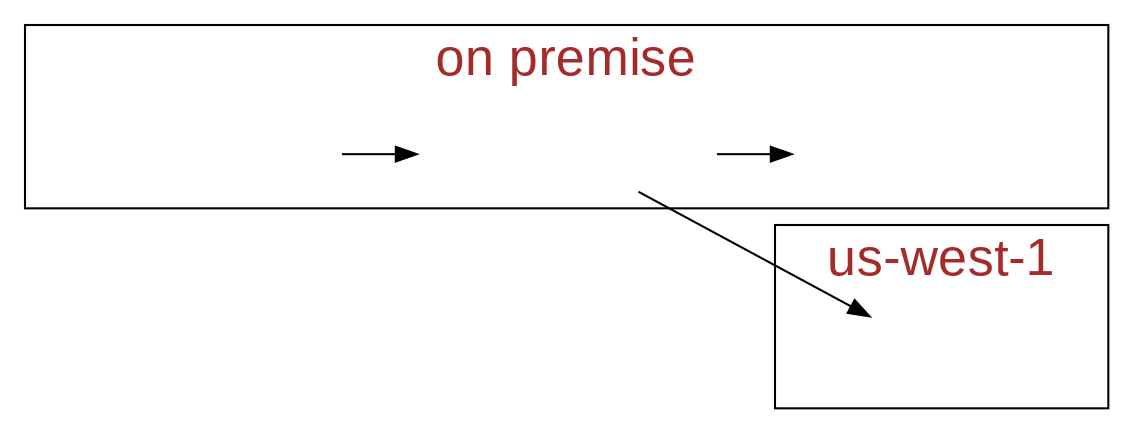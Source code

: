 digraph G {
	rankdir = LR
	graph[fontname=Arial, fontcolor=brown, fontsize=25]
	edge[fontname=Arial, fontsize=20]
	node[shape=none width=2 margin=0]

    a -> b 
    b -> c 
    b -> e
    subgraph cluster_onprem {
    a[image="file-icon.png",label=""]
    b[image="storage-gateway.png",label=""]
    c[image="storage-gateway-cached-volume.png",label=""]
    label="on premise"
    }
    subgraph cluster_cloud {
        e[image="s3-bucket.png",label=""]
        label="us-west-1"
    }

}